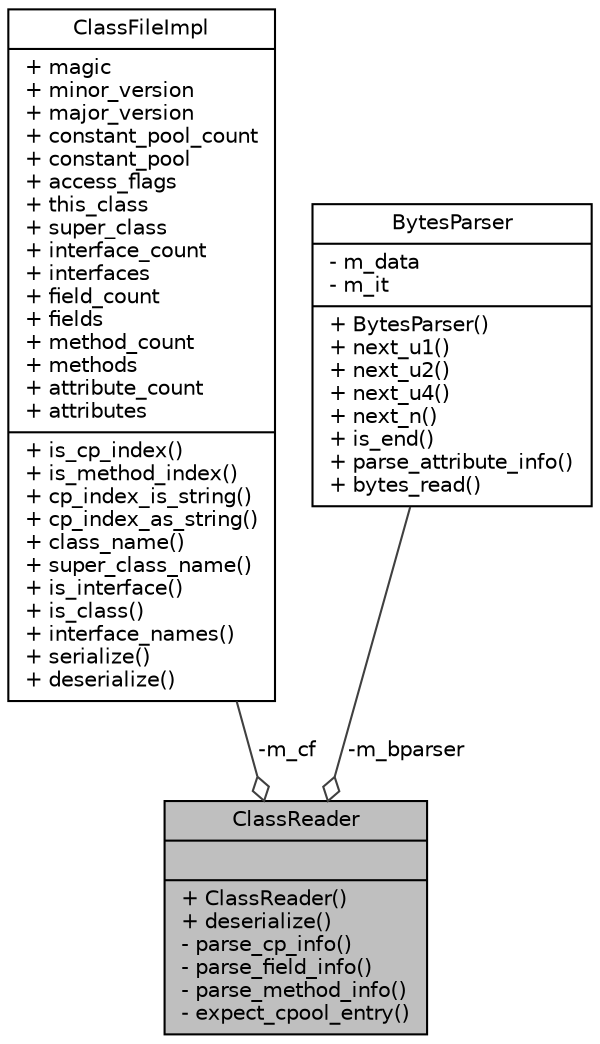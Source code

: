 digraph "ClassReader"
{
  bgcolor="transparent";
  edge [fontname="Helvetica",fontsize="10",labelfontname="Helvetica",labelfontsize="10"];
  node [fontname="Helvetica",fontsize="10",shape=record];
  Node1 [label="{ClassReader\n||+ ClassReader()\l+ deserialize()\l- parse_cp_info()\l- parse_field_info()\l- parse_method_info()\l- expect_cpool_entry()\l}",height=0.2,width=0.4,color="black", fillcolor="grey75", style="filled", fontcolor="black"];
  Node2 -> Node1 [color="grey25",fontsize="10",style="solid",label=" -m_cf" ,arrowhead="odiamond",fontname="Helvetica"];
  Node2 [label="{ClassFileImpl\n|+ magic\l+ minor_version\l+ major_version\l+ constant_pool_count\l+ constant_pool\l+ access_flags\l+ this_class\l+ super_class\l+ interface_count\l+ interfaces\l+ field_count\l+ fields\l+ method_count\l+ methods\l+ attribute_count\l+ attributes\l|+ is_cp_index()\l+ is_method_index()\l+ cp_index_is_string()\l+ cp_index_as_string()\l+ class_name()\l+ super_class_name()\l+ is_interface()\l+ is_class()\l+ interface_names()\l+ serialize()\l+ deserialize()\l}",height=0.2,width=0.4,color="black",URL="$classClassFileImpl.html",tooltip="This class represents an entire Java class. "];
  Node3 -> Node1 [color="grey25",fontsize="10",style="solid",label=" -m_bparser" ,arrowhead="odiamond",fontname="Helvetica"];
  Node3 [label="{BytesParser\n|- m_data\l- m_it\l|+ BytesParser()\l+ next_u1()\l+ next_u2()\l+ next_u4()\l+ next_n()\l+ is_end()\l+ parse_attribute_info()\l+ bytes_read()\l}",height=0.2,width=0.4,color="black",URL="$classBytesParser.html",tooltip="This struct handles the byte-by-byte parsing of a byte array. "];
}
